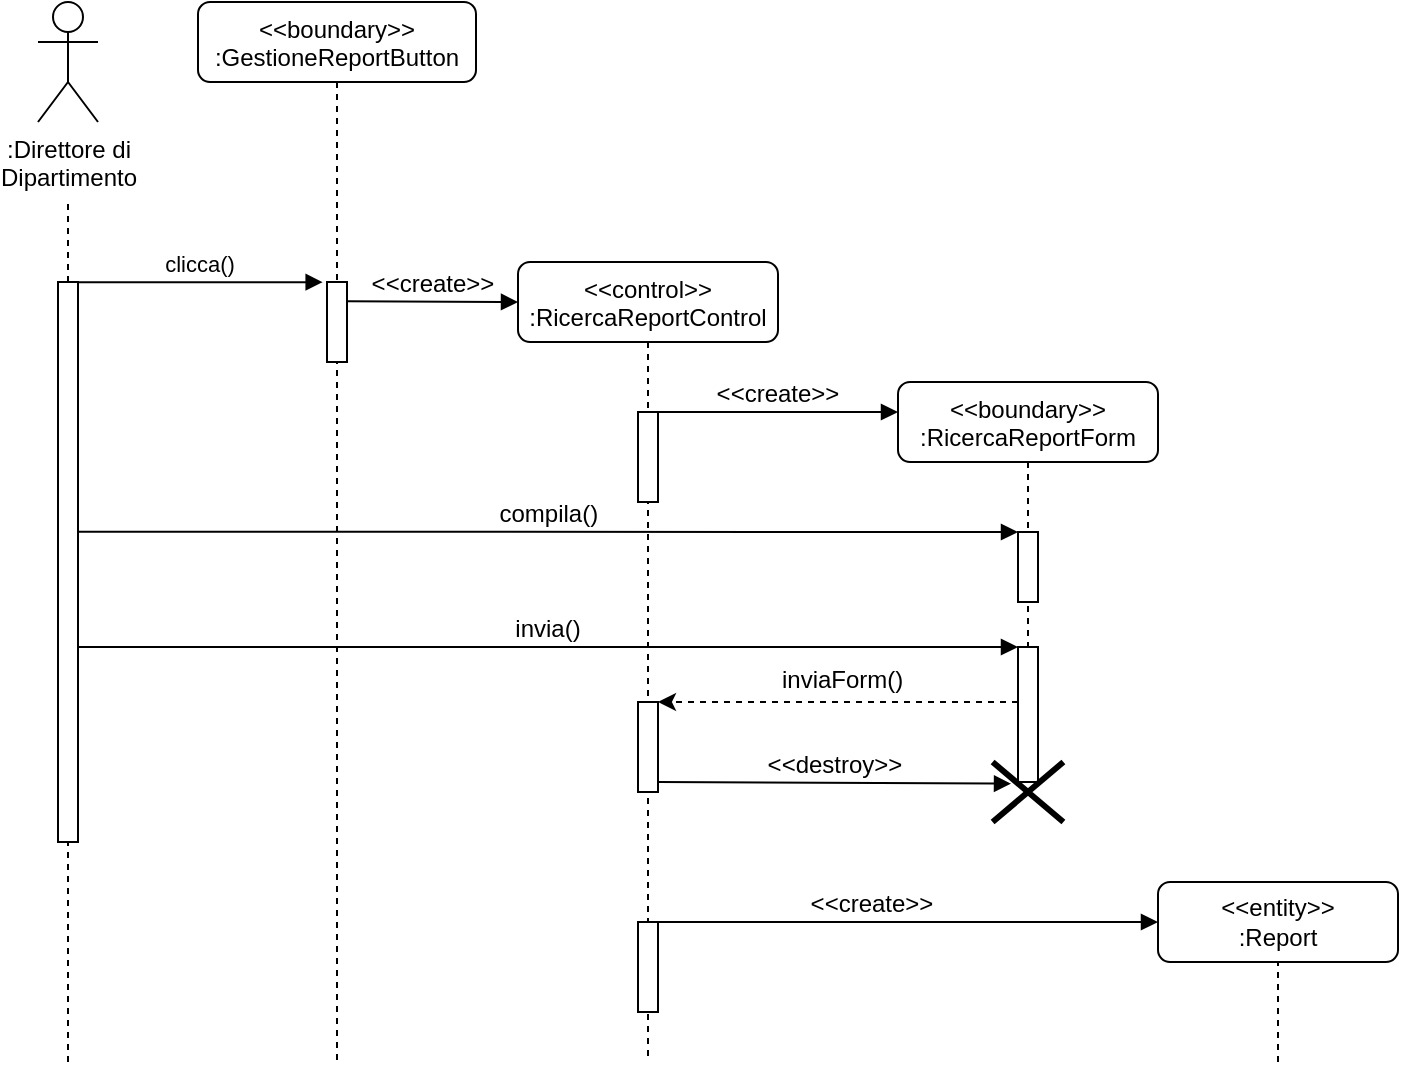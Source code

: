 <mxfile version="15.9.4" type="device"><diagram id="kgpKYQtTHZ0yAKxKKP6v" name="Page-1"><mxGraphModel dx="1038" dy="528" grid="1" gridSize="10" guides="1" tooltips="1" connect="1" arrows="1" fold="1" page="1" pageScale="1" pageWidth="850" pageHeight="1100" math="0" shadow="0"><root><mxCell id="0"/><mxCell id="1" parent="0"/><mxCell id="3nuBFxr9cyL0pnOWT2aG-1" value="&lt;&lt;boundary&gt;&gt;&#10;:GestioneReportButton" style="shape=umlLifeline;perimeter=lifelinePerimeter;container=1;collapsible=0;recursiveResize=0;rounded=1;shadow=0;strokeWidth=1;fontSize=12;" parent="1" vertex="1"><mxGeometry x="120" y="60" width="139" height="530" as="geometry"/></mxCell><mxCell id="3nuBFxr9cyL0pnOWT2aG-4" value="" style="points=[];perimeter=orthogonalPerimeter;rounded=0;shadow=0;strokeWidth=1;" parent="3nuBFxr9cyL0pnOWT2aG-1" vertex="1"><mxGeometry x="64.5" y="140" width="10" height="40" as="geometry"/></mxCell><mxCell id="g58MppRIy_QzxtHVb4aZ-6" value="&lt;&lt;create&gt;&gt;" style="verticalAlign=bottom;endArrow=block;shadow=0;strokeWidth=1;fontSize=12;" parent="3nuBFxr9cyL0pnOWT2aG-1" edge="1"><mxGeometry relative="1" as="geometry"><mxPoint x="74.5" y="149.66" as="sourcePoint"/><mxPoint x="160" y="150" as="targetPoint"/></mxGeometry></mxCell><mxCell id="3nuBFxr9cyL0pnOWT2aG-5" value="&lt;&lt;control&gt;&gt;&#10;:RicercaReportControl" style="shape=umlLifeline;perimeter=lifelinePerimeter;container=1;collapsible=0;recursiveResize=0;rounded=1;shadow=0;strokeWidth=1;" parent="1" vertex="1"><mxGeometry x="280" y="190" width="130" height="400" as="geometry"/></mxCell><mxCell id="3nuBFxr9cyL0pnOWT2aG-6" value="" style="points=[];perimeter=orthogonalPerimeter;rounded=0;shadow=0;strokeWidth=1;" parent="3nuBFxr9cyL0pnOWT2aG-5" vertex="1"><mxGeometry x="60" y="75" width="10" height="45" as="geometry"/></mxCell><mxCell id="QiP6Z1ffQyof4i1S17um-3" value="&lt;&lt;create&gt;&gt;" style="verticalAlign=bottom;endArrow=block;shadow=0;strokeWidth=1;fontSize=12;" parent="3nuBFxr9cyL0pnOWT2aG-5" edge="1"><mxGeometry relative="1" as="geometry"><mxPoint x="70" y="75" as="sourcePoint"/><mxPoint x="190" y="75" as="targetPoint"/></mxGeometry></mxCell><mxCell id="QiP6Z1ffQyof4i1S17um-10" value="" style="points=[];perimeter=orthogonalPerimeter;rounded=0;shadow=0;strokeWidth=1;" parent="3nuBFxr9cyL0pnOWT2aG-5" vertex="1"><mxGeometry x="60" y="220" width="10" height="45" as="geometry"/></mxCell><mxCell id="QiP6Z1ffQyof4i1S17um-16" value="" style="points=[];perimeter=orthogonalPerimeter;rounded=0;shadow=0;strokeWidth=1;" parent="3nuBFxr9cyL0pnOWT2aG-5" vertex="1"><mxGeometry x="60" y="330" width="10" height="45" as="geometry"/></mxCell><mxCell id="3nuBFxr9cyL0pnOWT2aG-8" value="clicca()" style="verticalAlign=bottom;endArrow=block;shadow=0;strokeWidth=1;entryX=-0.217;entryY=0.002;entryDx=0;entryDy=0;entryPerimeter=0;" parent="1" source="3nuBFxr9cyL0pnOWT2aG-2" target="3nuBFxr9cyL0pnOWT2aG-4" edge="1"><mxGeometry relative="1" as="geometry"><mxPoint x="470" y="190" as="sourcePoint"/><mxPoint x="190" y="200" as="targetPoint"/></mxGeometry></mxCell><mxCell id="g58MppRIy_QzxtHVb4aZ-1" value=":Direttore di &lt;br&gt;Dipartimento" style="shape=umlActor;verticalLabelPosition=bottom;verticalAlign=top;html=1;outlineConnect=0;" parent="1" vertex="1"><mxGeometry x="40" y="60" width="30" height="60" as="geometry"/></mxCell><mxCell id="g58MppRIy_QzxtHVb4aZ-2" value="" style="endArrow=none;dashed=1;html=1;rounded=0;" parent="1" edge="1"><mxGeometry width="50" height="50" relative="1" as="geometry"><mxPoint x="55" y="590" as="sourcePoint"/><mxPoint x="55" y="160" as="targetPoint"/></mxGeometry></mxCell><mxCell id="3nuBFxr9cyL0pnOWT2aG-2" value="" style="points=[];perimeter=orthogonalPerimeter;rounded=0;shadow=0;strokeWidth=1;" parent="1" vertex="1"><mxGeometry x="50" y="200" width="10" height="280" as="geometry"/></mxCell><mxCell id="QiP6Z1ffQyof4i1S17um-4" value="&lt;&lt;boundary&gt;&gt;&#10;:RicercaReportForm" style="shape=umlLifeline;perimeter=lifelinePerimeter;container=1;collapsible=0;recursiveResize=0;rounded=1;shadow=0;strokeWidth=1;" parent="1" vertex="1"><mxGeometry x="470" y="250" width="130" height="200" as="geometry"/></mxCell><mxCell id="QiP6Z1ffQyof4i1S17um-5" value="" style="points=[];perimeter=orthogonalPerimeter;rounded=0;shadow=0;strokeWidth=1;" parent="QiP6Z1ffQyof4i1S17um-4" vertex="1"><mxGeometry x="60" y="75" width="10" height="35" as="geometry"/></mxCell><mxCell id="QiP6Z1ffQyof4i1S17um-7" value="compila()" style="verticalAlign=bottom;endArrow=block;shadow=0;strokeWidth=1;entryX=-0.217;entryY=0.002;entryDx=0;entryDy=0;entryPerimeter=0;exitX=1.041;exitY=0.446;exitDx=0;exitDy=0;exitPerimeter=0;fontSize=12;" parent="QiP6Z1ffQyof4i1S17um-4" source="3nuBFxr9cyL0pnOWT2aG-2" edge="1"><mxGeometry relative="1" as="geometry"><mxPoint x="-390" y="80" as="sourcePoint"/><mxPoint x="60" y="75.0" as="targetPoint"/></mxGeometry></mxCell><mxCell id="QiP6Z1ffQyof4i1S17um-9" value="" style="points=[];perimeter=orthogonalPerimeter;rounded=0;shadow=0;strokeWidth=1;" parent="QiP6Z1ffQyof4i1S17um-4" vertex="1"><mxGeometry x="60" y="132.5" width="10" height="67.5" as="geometry"/></mxCell><mxCell id="QiP6Z1ffQyof4i1S17um-8" value="invia()" style="verticalAlign=bottom;endArrow=block;shadow=0;strokeWidth=1;entryX=-0.217;entryY=0.002;entryDx=0;entryDy=0;entryPerimeter=0;exitX=1;exitY=0.658;exitDx=0;exitDy=0;exitPerimeter=0;fontSize=12;" parent="QiP6Z1ffQyof4i1S17um-4" edge="1"><mxGeometry relative="1" as="geometry"><mxPoint x="-410" y="132.52" as="sourcePoint"/><mxPoint x="60" y="132.5" as="targetPoint"/></mxGeometry></mxCell><mxCell id="QiP6Z1ffQyof4i1S17um-15" value="" style="shape=umlDestroy;whiteSpace=wrap;html=1;strokeWidth=3;" parent="QiP6Z1ffQyof4i1S17um-4" vertex="1"><mxGeometry x="47.31" y="190" width="35.39" height="30" as="geometry"/></mxCell><mxCell id="QiP6Z1ffQyof4i1S17um-11" value="" style="endArrow=classic;html=1;rounded=0;exitX=0;exitY=0.407;exitDx=0;exitDy=0;exitPerimeter=0;dashed=1;" parent="1" source="QiP6Z1ffQyof4i1S17um-9" edge="1"><mxGeometry width="50" height="50" relative="1" as="geometry"><mxPoint x="527" y="410" as="sourcePoint"/><mxPoint x="350" y="410" as="targetPoint"/></mxGeometry></mxCell><mxCell id="QiP6Z1ffQyof4i1S17um-12" value="&lt;span style=&quot;color: rgb(0 , 0 , 0) ; font-family: &amp;#34;helvetica&amp;#34; ; font-style: normal ; font-weight: 400 ; letter-spacing: normal ; text-align: center ; text-indent: 0px ; text-transform: none ; word-spacing: 0px ; background-color: rgb(255 , 255 , 255) ; display: inline ; float: none&quot;&gt;&lt;font style=&quot;font-size: 12px&quot;&gt;inviaForm()&lt;/font&gt;&lt;/span&gt;" style="text;whiteSpace=wrap;html=1;" parent="1" vertex="1"><mxGeometry x="410" y="385" width="40" height="30" as="geometry"/></mxCell><mxCell id="QiP6Z1ffQyof4i1S17um-14" value="&lt;&lt;destroy&gt;&gt;" style="verticalAlign=bottom;endArrow=block;shadow=0;strokeWidth=1;entryX=0.26;entryY=0.361;entryDx=0;entryDy=0;entryPerimeter=0;fontSize=12;" parent="1" target="QiP6Z1ffQyof4i1S17um-15" edge="1"><mxGeometry relative="1" as="geometry"><mxPoint x="350" y="450" as="sourcePoint"/><mxPoint x="520" y="450" as="targetPoint"/></mxGeometry></mxCell><mxCell id="QiP6Z1ffQyof4i1S17um-18" value="&lt;&lt;create&gt;&gt;" style="verticalAlign=bottom;endArrow=block;shadow=0;strokeWidth=1;fontSize=12;" parent="1" edge="1"><mxGeometry x="-0.143" relative="1" as="geometry"><mxPoint x="350" y="520" as="sourcePoint"/><mxPoint x="600" y="520" as="targetPoint"/><Array as="points"><mxPoint x="460" y="520"/></Array><mxPoint as="offset"/></mxGeometry></mxCell><mxCell id="QiP6Z1ffQyof4i1S17um-31" value="&amp;lt;&amp;lt;entity&amp;gt;&amp;gt;&lt;br&gt;:Report" style="rounded=1;whiteSpace=wrap;html=1;" parent="1" vertex="1"><mxGeometry x="600" y="500" width="120" height="40" as="geometry"/></mxCell><mxCell id="QiP6Z1ffQyof4i1S17um-36" value="" style="endArrow=none;dashed=1;html=1;rounded=0;entryX=0.5;entryY=1;entryDx=0;entryDy=0;" parent="1" target="QiP6Z1ffQyof4i1S17um-31" edge="1"><mxGeometry width="50" height="50" relative="1" as="geometry"><mxPoint x="660" y="590" as="sourcePoint"/><mxPoint x="660" y="310" as="targetPoint"/></mxGeometry></mxCell></root></mxGraphModel></diagram></mxfile>